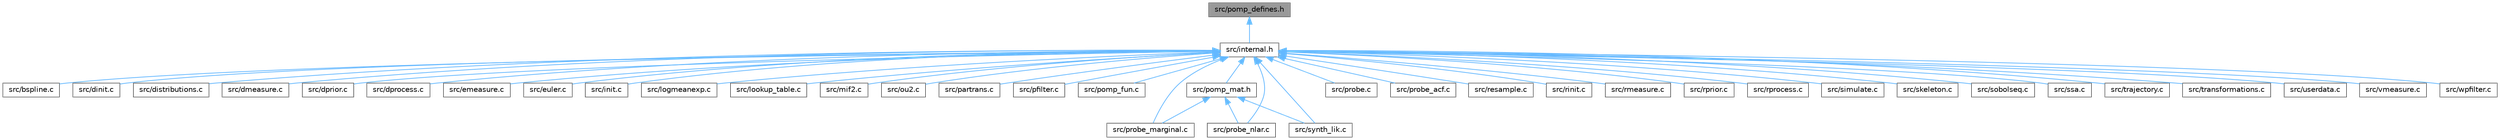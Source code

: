 digraph "src/pomp_defines.h"
{
 // LATEX_PDF_SIZE
  bgcolor="transparent";
  edge [fontname=Helvetica,fontsize=10,labelfontname=Helvetica,labelfontsize=10];
  node [fontname=Helvetica,fontsize=10,shape=box,height=0.2,width=0.4];
  Node1 [id="Node000001",label="src/pomp_defines.h",height=0.2,width=0.4,color="gray40", fillcolor="grey60", style="filled", fontcolor="black",tooltip=" "];
  Node1 -> Node2 [id="edge1_Node000001_Node000002",dir="back",color="steelblue1",style="solid",tooltip=" "];
  Node2 [id="Node000002",label="src/internal.h",height=0.2,width=0.4,color="grey40", fillcolor="white", style="filled",URL="$internal_8h.html",tooltip=" "];
  Node2 -> Node3 [id="edge2_Node000002_Node000003",dir="back",color="steelblue1",style="solid",tooltip=" "];
  Node3 [id="Node000003",label="src/bspline.c",height=0.2,width=0.4,color="grey40", fillcolor="white", style="filled",URL="$bspline_8c.html",tooltip=" "];
  Node2 -> Node4 [id="edge3_Node000002_Node000004",dir="back",color="steelblue1",style="solid",tooltip=" "];
  Node4 [id="Node000004",label="src/dinit.c",height=0.2,width=0.4,color="grey40", fillcolor="white", style="filled",URL="$dinit_8c.html",tooltip=" "];
  Node2 -> Node5 [id="edge4_Node000002_Node000005",dir="back",color="steelblue1",style="solid",tooltip=" "];
  Node5 [id="Node000005",label="src/distributions.c",height=0.2,width=0.4,color="grey40", fillcolor="white", style="filled",URL="$distributions_8c.html",tooltip=" "];
  Node2 -> Node6 [id="edge5_Node000002_Node000006",dir="back",color="steelblue1",style="solid",tooltip=" "];
  Node6 [id="Node000006",label="src/dmeasure.c",height=0.2,width=0.4,color="grey40", fillcolor="white", style="filled",URL="$dmeasure_8c.html",tooltip=" "];
  Node2 -> Node7 [id="edge6_Node000002_Node000007",dir="back",color="steelblue1",style="solid",tooltip=" "];
  Node7 [id="Node000007",label="src/dprior.c",height=0.2,width=0.4,color="grey40", fillcolor="white", style="filled",URL="$dprior_8c.html",tooltip=" "];
  Node2 -> Node8 [id="edge7_Node000002_Node000008",dir="back",color="steelblue1",style="solid",tooltip=" "];
  Node8 [id="Node000008",label="src/dprocess.c",height=0.2,width=0.4,color="grey40", fillcolor="white", style="filled",URL="$dprocess_8c.html",tooltip=" "];
  Node2 -> Node9 [id="edge8_Node000002_Node000009",dir="back",color="steelblue1",style="solid",tooltip=" "];
  Node9 [id="Node000009",label="src/emeasure.c",height=0.2,width=0.4,color="grey40", fillcolor="white", style="filled",URL="$emeasure_8c.html",tooltip=" "];
  Node2 -> Node10 [id="edge9_Node000002_Node000010",dir="back",color="steelblue1",style="solid",tooltip=" "];
  Node10 [id="Node000010",label="src/euler.c",height=0.2,width=0.4,color="grey40", fillcolor="white", style="filled",URL="$euler_8c.html",tooltip=" "];
  Node2 -> Node11 [id="edge10_Node000002_Node000011",dir="back",color="steelblue1",style="solid",tooltip=" "];
  Node11 [id="Node000011",label="src/init.c",height=0.2,width=0.4,color="grey40", fillcolor="white", style="filled",URL="$init_8c.html",tooltip=" "];
  Node2 -> Node12 [id="edge11_Node000002_Node000012",dir="back",color="steelblue1",style="solid",tooltip=" "];
  Node12 [id="Node000012",label="src/logmeanexp.c",height=0.2,width=0.4,color="grey40", fillcolor="white", style="filled",URL="$logmeanexp_8c.html",tooltip=" "];
  Node2 -> Node13 [id="edge12_Node000002_Node000013",dir="back",color="steelblue1",style="solid",tooltip=" "];
  Node13 [id="Node000013",label="src/lookup_table.c",height=0.2,width=0.4,color="grey40", fillcolor="white", style="filled",URL="$lookup__table_8c.html",tooltip=" "];
  Node2 -> Node14 [id="edge13_Node000002_Node000014",dir="back",color="steelblue1",style="solid",tooltip=" "];
  Node14 [id="Node000014",label="src/mif2.c",height=0.2,width=0.4,color="grey40", fillcolor="white", style="filled",URL="$mif2_8c.html",tooltip=" "];
  Node2 -> Node15 [id="edge14_Node000002_Node000015",dir="back",color="steelblue1",style="solid",tooltip=" "];
  Node15 [id="Node000015",label="src/ou2.c",height=0.2,width=0.4,color="grey40", fillcolor="white", style="filled",URL="$ou2_8c.html",tooltip=" "];
  Node2 -> Node16 [id="edge15_Node000002_Node000016",dir="back",color="steelblue1",style="solid",tooltip=" "];
  Node16 [id="Node000016",label="src/partrans.c",height=0.2,width=0.4,color="grey40", fillcolor="white", style="filled",URL="$partrans_8c.html",tooltip=" "];
  Node2 -> Node17 [id="edge16_Node000002_Node000017",dir="back",color="steelblue1",style="solid",tooltip=" "];
  Node17 [id="Node000017",label="src/pfilter.c",height=0.2,width=0.4,color="grey40", fillcolor="white", style="filled",URL="$pfilter_8c.html",tooltip=" "];
  Node2 -> Node18 [id="edge17_Node000002_Node000018",dir="back",color="steelblue1",style="solid",tooltip=" "];
  Node18 [id="Node000018",label="src/pomp_fun.c",height=0.2,width=0.4,color="grey40", fillcolor="white", style="filled",URL="$pomp__fun_8c.html",tooltip=" "];
  Node2 -> Node19 [id="edge18_Node000002_Node000019",dir="back",color="steelblue1",style="solid",tooltip=" "];
  Node19 [id="Node000019",label="src/pomp_mat.h",height=0.2,width=0.4,color="grey40", fillcolor="white", style="filled",URL="$pomp__mat_8h.html",tooltip=" "];
  Node19 -> Node20 [id="edge19_Node000019_Node000020",dir="back",color="steelblue1",style="solid",tooltip=" "];
  Node20 [id="Node000020",label="src/probe_marginal.c",height=0.2,width=0.4,color="grey40", fillcolor="white", style="filled",URL="$probe__marginal_8c.html",tooltip=" "];
  Node19 -> Node21 [id="edge20_Node000019_Node000021",dir="back",color="steelblue1",style="solid",tooltip=" "];
  Node21 [id="Node000021",label="src/probe_nlar.c",height=0.2,width=0.4,color="grey40", fillcolor="white", style="filled",URL="$probe__nlar_8c.html",tooltip=" "];
  Node19 -> Node22 [id="edge21_Node000019_Node000022",dir="back",color="steelblue1",style="solid",tooltip=" "];
  Node22 [id="Node000022",label="src/synth_lik.c",height=0.2,width=0.4,color="grey40", fillcolor="white", style="filled",URL="$synth__lik_8c.html",tooltip=" "];
  Node2 -> Node23 [id="edge22_Node000002_Node000023",dir="back",color="steelblue1",style="solid",tooltip=" "];
  Node23 [id="Node000023",label="src/probe.c",height=0.2,width=0.4,color="grey40", fillcolor="white", style="filled",URL="$probe_8c.html",tooltip=" "];
  Node2 -> Node24 [id="edge23_Node000002_Node000024",dir="back",color="steelblue1",style="solid",tooltip=" "];
  Node24 [id="Node000024",label="src/probe_acf.c",height=0.2,width=0.4,color="grey40", fillcolor="white", style="filled",URL="$probe__acf_8c.html",tooltip=" "];
  Node2 -> Node20 [id="edge24_Node000002_Node000020",dir="back",color="steelblue1",style="solid",tooltip=" "];
  Node2 -> Node21 [id="edge25_Node000002_Node000021",dir="back",color="steelblue1",style="solid",tooltip=" "];
  Node2 -> Node25 [id="edge26_Node000002_Node000025",dir="back",color="steelblue1",style="solid",tooltip=" "];
  Node25 [id="Node000025",label="src/resample.c",height=0.2,width=0.4,color="grey40", fillcolor="white", style="filled",URL="$resample_8c.html",tooltip=" "];
  Node2 -> Node26 [id="edge27_Node000002_Node000026",dir="back",color="steelblue1",style="solid",tooltip=" "];
  Node26 [id="Node000026",label="src/rinit.c",height=0.2,width=0.4,color="grey40", fillcolor="white", style="filled",URL="$rinit_8c.html",tooltip=" "];
  Node2 -> Node27 [id="edge28_Node000002_Node000027",dir="back",color="steelblue1",style="solid",tooltip=" "];
  Node27 [id="Node000027",label="src/rmeasure.c",height=0.2,width=0.4,color="grey40", fillcolor="white", style="filled",URL="$rmeasure_8c.html",tooltip=" "];
  Node2 -> Node28 [id="edge29_Node000002_Node000028",dir="back",color="steelblue1",style="solid",tooltip=" "];
  Node28 [id="Node000028",label="src/rprior.c",height=0.2,width=0.4,color="grey40", fillcolor="white", style="filled",URL="$rprior_8c.html",tooltip=" "];
  Node2 -> Node29 [id="edge30_Node000002_Node000029",dir="back",color="steelblue1",style="solid",tooltip=" "];
  Node29 [id="Node000029",label="src/rprocess.c",height=0.2,width=0.4,color="grey40", fillcolor="white", style="filled",URL="$rprocess_8c.html",tooltip=" "];
  Node2 -> Node30 [id="edge31_Node000002_Node000030",dir="back",color="steelblue1",style="solid",tooltip=" "];
  Node30 [id="Node000030",label="src/simulate.c",height=0.2,width=0.4,color="grey40", fillcolor="white", style="filled",URL="$simulate_8c.html",tooltip=" "];
  Node2 -> Node31 [id="edge32_Node000002_Node000031",dir="back",color="steelblue1",style="solid",tooltip=" "];
  Node31 [id="Node000031",label="src/skeleton.c",height=0.2,width=0.4,color="grey40", fillcolor="white", style="filled",URL="$skeleton_8c.html",tooltip=" "];
  Node2 -> Node32 [id="edge33_Node000002_Node000032",dir="back",color="steelblue1",style="solid",tooltip=" "];
  Node32 [id="Node000032",label="src/sobolseq.c",height=0.2,width=0.4,color="grey40", fillcolor="white", style="filled",URL="$sobolseq_8c.html",tooltip=" "];
  Node2 -> Node33 [id="edge34_Node000002_Node000033",dir="back",color="steelblue1",style="solid",tooltip=" "];
  Node33 [id="Node000033",label="src/ssa.c",height=0.2,width=0.4,color="grey40", fillcolor="white", style="filled",URL="$ssa_8c.html",tooltip=" "];
  Node2 -> Node22 [id="edge35_Node000002_Node000022",dir="back",color="steelblue1",style="solid",tooltip=" "];
  Node2 -> Node34 [id="edge36_Node000002_Node000034",dir="back",color="steelblue1",style="solid",tooltip=" "];
  Node34 [id="Node000034",label="src/trajectory.c",height=0.2,width=0.4,color="grey40", fillcolor="white", style="filled",URL="$trajectory_8c.html",tooltip=" "];
  Node2 -> Node35 [id="edge37_Node000002_Node000035",dir="back",color="steelblue1",style="solid",tooltip=" "];
  Node35 [id="Node000035",label="src/transformations.c",height=0.2,width=0.4,color="grey40", fillcolor="white", style="filled",URL="$transformations_8c.html",tooltip=" "];
  Node2 -> Node36 [id="edge38_Node000002_Node000036",dir="back",color="steelblue1",style="solid",tooltip=" "];
  Node36 [id="Node000036",label="src/userdata.c",height=0.2,width=0.4,color="grey40", fillcolor="white", style="filled",URL="$userdata_8c.html",tooltip=" "];
  Node2 -> Node37 [id="edge39_Node000002_Node000037",dir="back",color="steelblue1",style="solid",tooltip=" "];
  Node37 [id="Node000037",label="src/vmeasure.c",height=0.2,width=0.4,color="grey40", fillcolor="white", style="filled",URL="$vmeasure_8c.html",tooltip=" "];
  Node2 -> Node38 [id="edge40_Node000002_Node000038",dir="back",color="steelblue1",style="solid",tooltip=" "];
  Node38 [id="Node000038",label="src/wpfilter.c",height=0.2,width=0.4,color="grey40", fillcolor="white", style="filled",URL="$wpfilter_8c.html",tooltip=" "];
}
